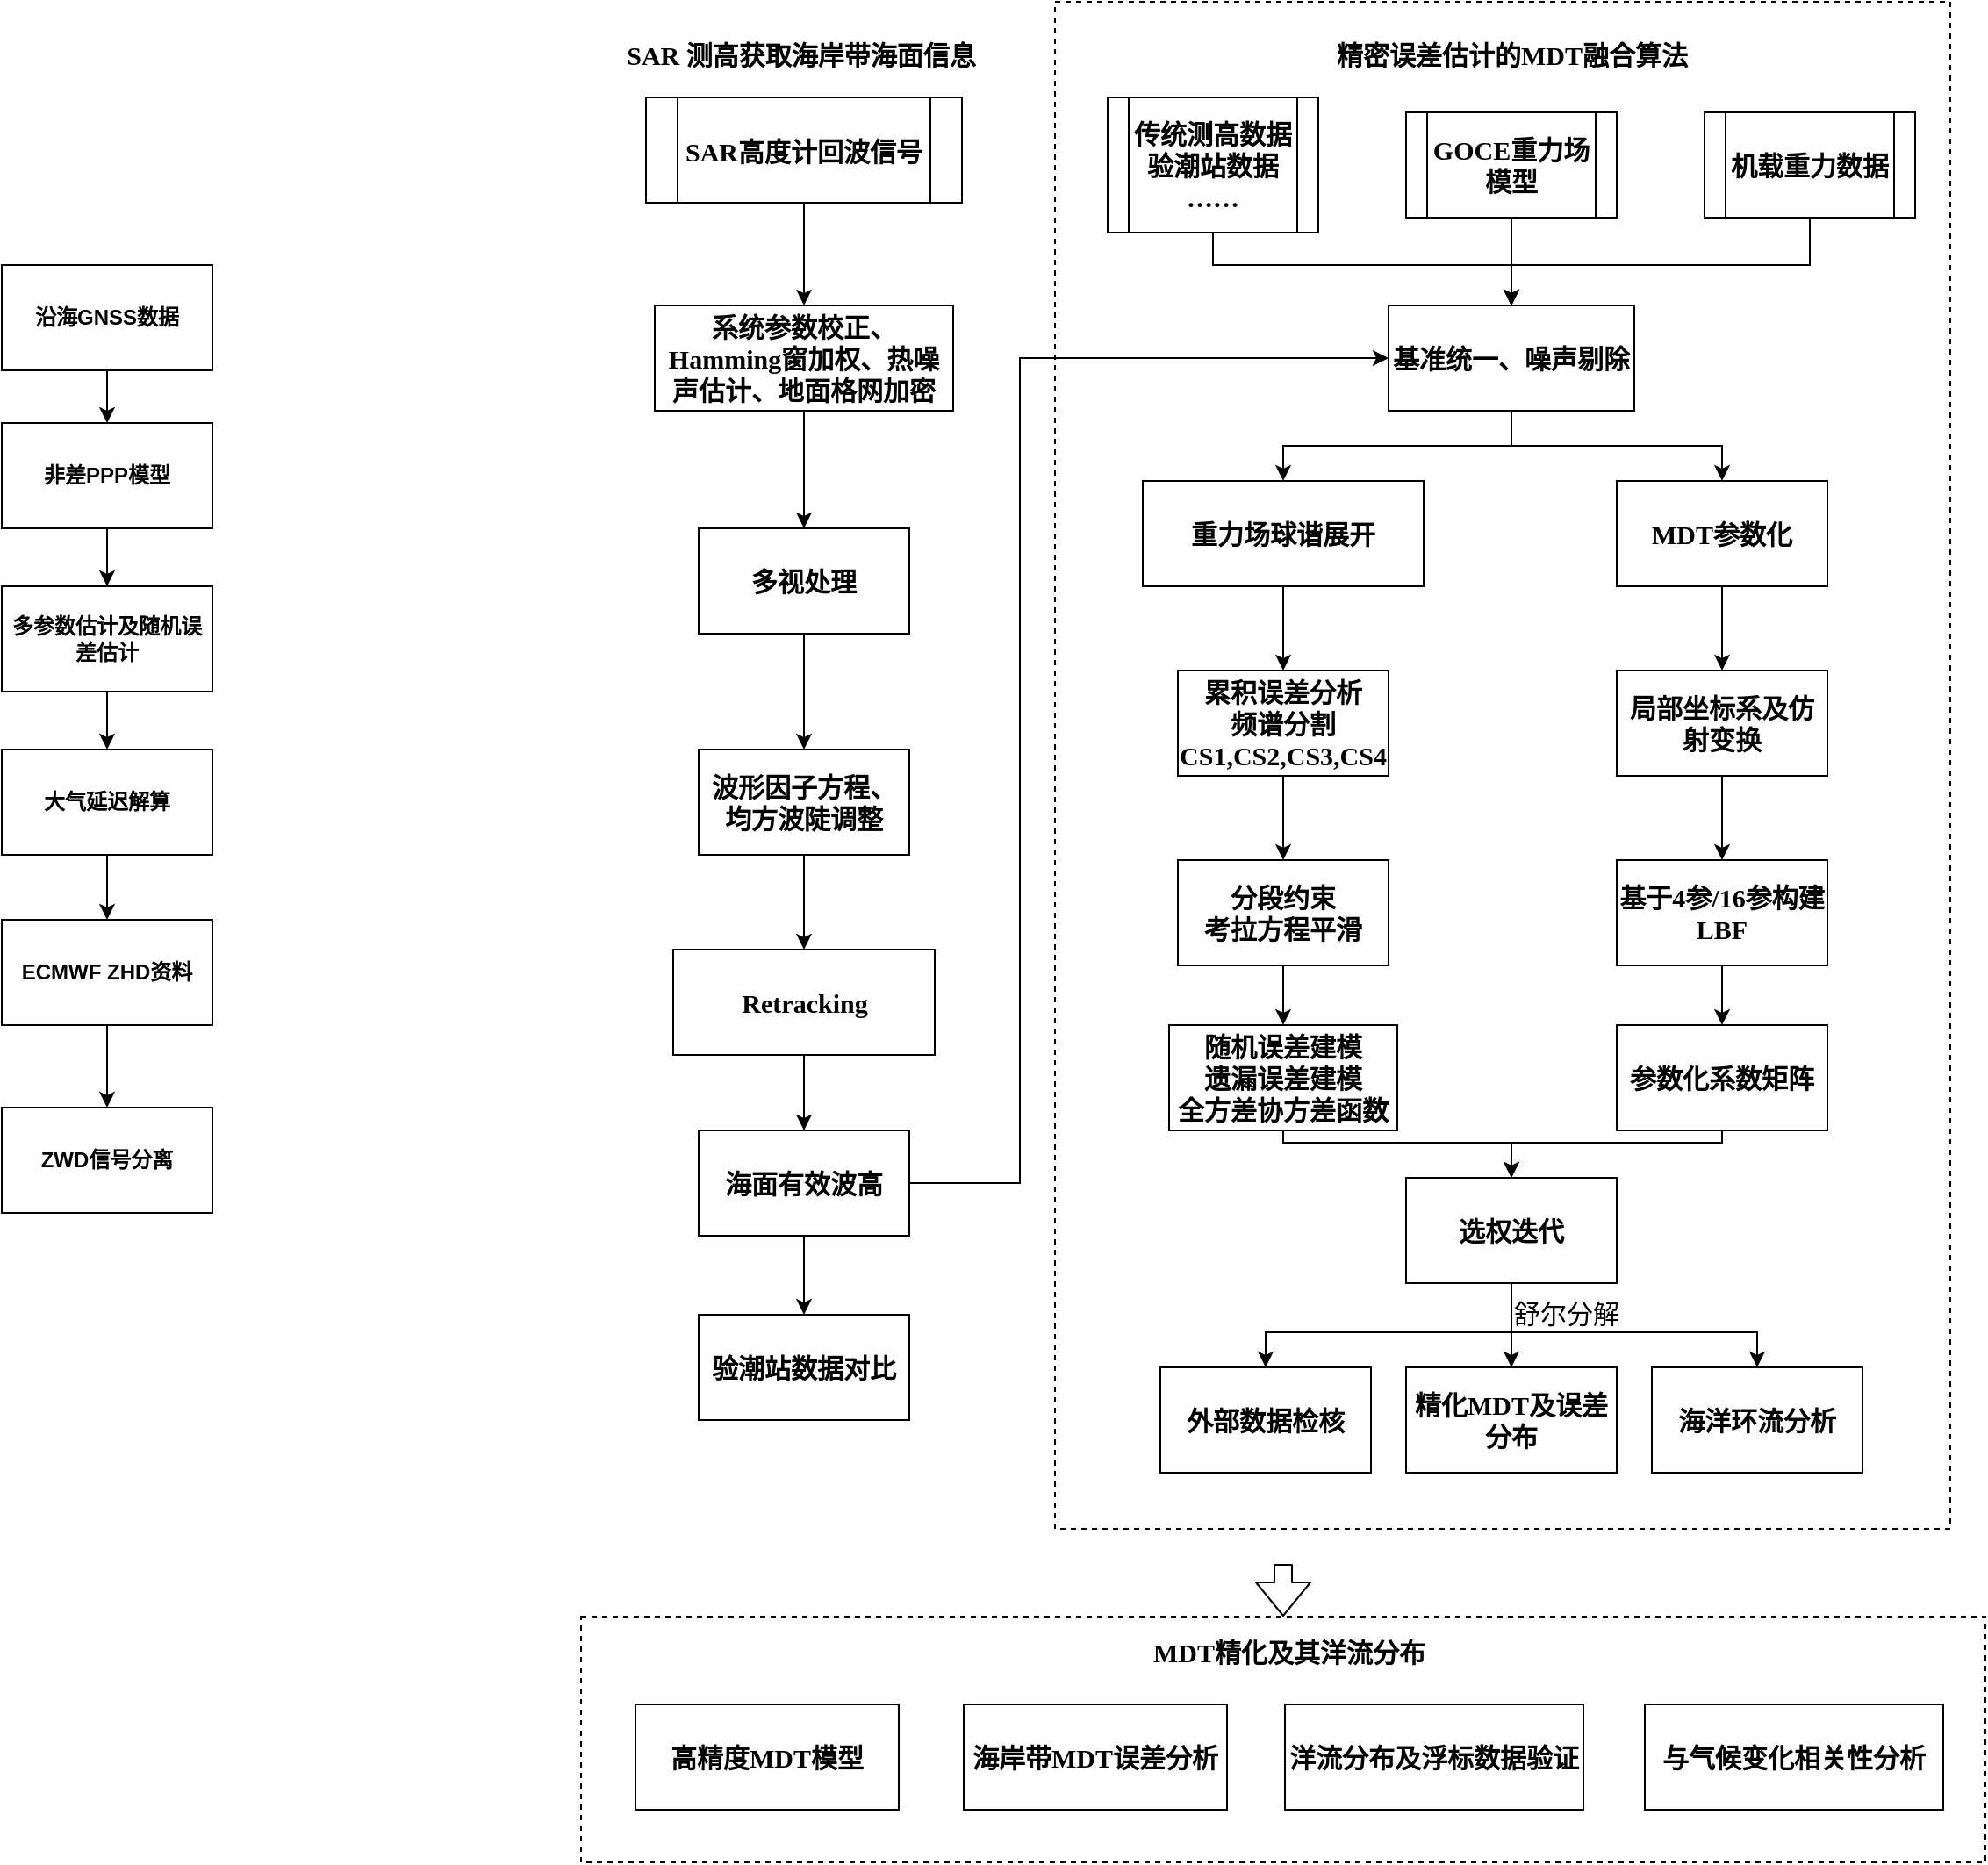 <mxfile version="14.0.1" type="github">
  <diagram id="_5CkWuqMf3LJzgiGWqKs" name="Page-1">
    <mxGraphModel dx="1792" dy="1743" grid="1" gridSize="10" guides="1" tooltips="1" connect="1" arrows="1" fold="1" page="1" pageScale="1" pageWidth="850" pageHeight="1100" math="0" shadow="0">
      <root>
        <mxCell id="0" />
        <mxCell id="1" parent="0" />
        <mxCell id="dWvvoxThUH6RWhC0IFGI-32" value="" style="rounded=0;whiteSpace=wrap;html=1;dashed=1;fontFamily=Times New Roman;fontSize=15;" parent="1" vertex="1">
          <mxGeometry x="150" y="-30" width="510" height="870" as="geometry" />
        </mxCell>
        <mxCell id="XMBS7pqL-egp5hLZ02eN-5" value="" style="edgeStyle=orthogonalEdgeStyle;rounded=0;orthogonalLoop=1;jettySize=auto;html=1;fontFamily=Times New Roman;fontStyle=1;fontSize=15;" parent="1" source="XMBS7pqL-egp5hLZ02eN-1" target="XMBS7pqL-egp5hLZ02eN-4" edge="1">
          <mxGeometry relative="1" as="geometry" />
        </mxCell>
        <mxCell id="XMBS7pqL-egp5hLZ02eN-1" value="SAR高度计回波信号" style="shape=process;whiteSpace=wrap;html=1;backgroundOutline=1;fontFamily=Times New Roman;fontStyle=1;fontSize=15;" parent="1" vertex="1">
          <mxGeometry x="-83" y="24.5" width="180" height="60" as="geometry" />
        </mxCell>
        <mxCell id="XMBS7pqL-egp5hLZ02eN-7" value="" style="edgeStyle=orthogonalEdgeStyle;rounded=0;orthogonalLoop=1;jettySize=auto;html=1;fontFamily=Times New Roman;fontStyle=1;fontSize=15;" parent="1" source="XMBS7pqL-egp5hLZ02eN-4" target="XMBS7pqL-egp5hLZ02eN-6" edge="1">
          <mxGeometry relative="1" as="geometry" />
        </mxCell>
        <mxCell id="XMBS7pqL-egp5hLZ02eN-4" value="系统参数校正、Hamming窗加权、热噪声估计、地面格网加密" style="rounded=0;whiteSpace=wrap;html=1;fontFamily=Times New Roman;fontStyle=1;fontSize=15;" parent="1" vertex="1">
          <mxGeometry x="-78" y="143" width="170" height="60" as="geometry" />
        </mxCell>
        <mxCell id="XMBS7pqL-egp5hLZ02eN-9" value="" style="edgeStyle=orthogonalEdgeStyle;rounded=0;orthogonalLoop=1;jettySize=auto;html=1;fontFamily=Times New Roman;fontStyle=1;fontSize=15;" parent="1" source="XMBS7pqL-egp5hLZ02eN-6" target="XMBS7pqL-egp5hLZ02eN-8" edge="1">
          <mxGeometry relative="1" as="geometry" />
        </mxCell>
        <mxCell id="XMBS7pqL-egp5hLZ02eN-6" value="&lt;span style=&quot;white-space: normal; font-size: 15px;&quot;&gt;多视处理&lt;/span&gt;" style="rounded=0;whiteSpace=wrap;html=1;fontFamily=Times New Roman;fontStyle=1;fontSize=15;" parent="1" vertex="1">
          <mxGeometry x="-53" y="270" width="120" height="60" as="geometry" />
        </mxCell>
        <mxCell id="XMBS7pqL-egp5hLZ02eN-11" value="" style="edgeStyle=orthogonalEdgeStyle;rounded=0;orthogonalLoop=1;jettySize=auto;html=1;fontFamily=Times New Roman;fontStyle=1;fontSize=15;" parent="1" source="XMBS7pqL-egp5hLZ02eN-8" target="XMBS7pqL-egp5hLZ02eN-10" edge="1">
          <mxGeometry relative="1" as="geometry" />
        </mxCell>
        <mxCell id="XMBS7pqL-egp5hLZ02eN-8" value="&lt;span style=&quot;white-space: normal; font-size: 15px;&quot;&gt;波形因子方程、均方波陡调整&lt;/span&gt;" style="rounded=0;whiteSpace=wrap;html=1;fontFamily=Times New Roman;fontStyle=1;fontSize=15;" parent="1" vertex="1">
          <mxGeometry x="-53" y="396" width="120" height="60" as="geometry" />
        </mxCell>
        <mxCell id="XMBS7pqL-egp5hLZ02eN-13" value="" style="edgeStyle=orthogonalEdgeStyle;rounded=0;orthogonalLoop=1;jettySize=auto;html=1;fontFamily=Times New Roman;fontStyle=1;fontSize=15;" parent="1" source="XMBS7pqL-egp5hLZ02eN-10" target="XMBS7pqL-egp5hLZ02eN-12" edge="1">
          <mxGeometry relative="1" as="geometry" />
        </mxCell>
        <mxCell id="XMBS7pqL-egp5hLZ02eN-10" value="Retracking" style="rounded=0;whiteSpace=wrap;html=1;fontFamily=Times New Roman;fontStyle=1;fontSize=15;" parent="1" vertex="1">
          <mxGeometry x="-67.5" y="510" width="149" height="60" as="geometry" />
        </mxCell>
        <mxCell id="XMBS7pqL-egp5hLZ02eN-15" value="" style="edgeStyle=orthogonalEdgeStyle;rounded=0;orthogonalLoop=1;jettySize=auto;html=1;fontFamily=Times New Roman;fontStyle=1;fontSize=15;" parent="1" source="XMBS7pqL-egp5hLZ02eN-12" target="XMBS7pqL-egp5hLZ02eN-14" edge="1">
          <mxGeometry relative="1" as="geometry" />
        </mxCell>
        <mxCell id="XMBS7pqL-egp5hLZ02eN-12" value="&lt;span style=&quot;white-space: normal; font-size: 15px;&quot;&gt;海面有效波高&lt;/span&gt;" style="rounded=0;whiteSpace=wrap;html=1;fontFamily=Times New Roman;fontStyle=1;fontSize=15;" parent="1" vertex="1">
          <mxGeometry x="-53" y="613" width="120" height="60" as="geometry" />
        </mxCell>
        <mxCell id="XMBS7pqL-egp5hLZ02eN-57" style="edgeStyle=orthogonalEdgeStyle;rounded=0;orthogonalLoop=1;jettySize=auto;html=1;exitX=1;exitY=0.5;exitDx=0;exitDy=0;fontFamily=Times New Roman;fontStyle=1;fontSize=15;entryX=0;entryY=0.5;entryDx=0;entryDy=0;" parent="1" source="XMBS7pqL-egp5hLZ02eN-12" target="XMBS7pqL-egp5hLZ02eN-34" edge="1">
          <mxGeometry relative="1" as="geometry">
            <Array as="points">
              <mxPoint x="130" y="643" />
              <mxPoint x="130" y="173" />
            </Array>
          </mxGeometry>
        </mxCell>
        <mxCell id="XMBS7pqL-egp5hLZ02eN-14" value="&lt;span style=&quot;white-space: normal; font-size: 15px;&quot;&gt;验潮站数据对比&lt;/span&gt;" style="rounded=0;whiteSpace=wrap;html=1;fontFamily=Times New Roman;fontStyle=1;fontSize=15;" parent="1" vertex="1">
          <mxGeometry x="-53" y="718" width="120" height="60" as="geometry" />
        </mxCell>
        <mxCell id="dWvvoxThUH6RWhC0IFGI-25" style="edgeStyle=orthogonalEdgeStyle;rounded=0;orthogonalLoop=1;jettySize=auto;html=1;entryX=0.5;entryY=0;entryDx=0;entryDy=0;fontFamily=Times New Roman;fontSize=15;" parent="1" source="XMBS7pqL-egp5hLZ02eN-31" target="XMBS7pqL-egp5hLZ02eN-34" edge="1">
          <mxGeometry relative="1" as="geometry" />
        </mxCell>
        <mxCell id="dWvvoxThUH6RWhC0IFGI-29" style="edgeStyle=orthogonalEdgeStyle;rounded=0;orthogonalLoop=1;jettySize=auto;html=1;fontFamily=Times New Roman;fontSize=15;exitX=0.5;exitY=1;exitDx=0;exitDy=0;" parent="1" source="XMBS7pqL-egp5hLZ02eN-30" target="XMBS7pqL-egp5hLZ02eN-34" edge="1">
          <mxGeometry relative="1" as="geometry">
            <Array as="points">
              <mxPoint x="240" y="120" />
              <mxPoint x="410" y="120" />
            </Array>
          </mxGeometry>
        </mxCell>
        <mxCell id="XMBS7pqL-egp5hLZ02eN-30" value="传统测高数据&lt;br&gt;验潮站数据&lt;br&gt;……" style="shape=process;whiteSpace=wrap;html=1;backgroundOutline=1;fontFamily=Times New Roman;fontStyle=1;fontSize=15;" parent="1" vertex="1">
          <mxGeometry x="180" y="24.5" width="120" height="77" as="geometry" />
        </mxCell>
        <mxCell id="dWvvoxThUH6RWhC0IFGI-26" style="edgeStyle=orthogonalEdgeStyle;rounded=0;orthogonalLoop=1;jettySize=auto;html=1;entryX=0.5;entryY=0;entryDx=0;entryDy=0;fontFamily=Times New Roman;fontSize=15;" parent="1" source="XMBS7pqL-egp5hLZ02eN-31" target="XMBS7pqL-egp5hLZ02eN-34" edge="1">
          <mxGeometry relative="1" as="geometry" />
        </mxCell>
        <mxCell id="XMBS7pqL-egp5hLZ02eN-36" value="" style="edgeStyle=orthogonalEdgeStyle;rounded=0;orthogonalLoop=1;jettySize=auto;html=1;fontFamily=Times New Roman;fontStyle=1;fontSize=15;" parent="1" source="XMBS7pqL-egp5hLZ02eN-34" target="XMBS7pqL-egp5hLZ02eN-35" edge="1">
          <mxGeometry relative="1" as="geometry" />
        </mxCell>
        <mxCell id="dWvvoxThUH6RWhC0IFGI-6" style="edgeStyle=orthogonalEdgeStyle;rounded=0;orthogonalLoop=1;jettySize=auto;html=1;entryX=0.5;entryY=0;entryDx=0;entryDy=0;" parent="1" source="XMBS7pqL-egp5hLZ02eN-34" target="dWvvoxThUH6RWhC0IFGI-5" edge="1">
          <mxGeometry relative="1" as="geometry" />
        </mxCell>
        <mxCell id="XMBS7pqL-egp5hLZ02eN-34" value="&lt;span style=&quot;white-space: normal; font-size: 15px;&quot;&gt;基准统一、噪声剔除&lt;/span&gt;" style="rounded=0;whiteSpace=wrap;html=1;fontFamily=Times New Roman;fontStyle=1;fontSize=15;" parent="1" vertex="1">
          <mxGeometry x="340" y="143" width="140" height="60" as="geometry" />
        </mxCell>
        <mxCell id="XMBS7pqL-egp5hLZ02eN-38" value="" style="edgeStyle=orthogonalEdgeStyle;rounded=0;orthogonalLoop=1;jettySize=auto;html=1;entryX=0.5;entryY=0;entryDx=0;entryDy=0;fontFamily=Times New Roman;fontStyle=1;fontSize=15;" parent="1" source="XMBS7pqL-egp5hLZ02eN-35" target="XMBS7pqL-egp5hLZ02eN-41" edge="1">
          <mxGeometry relative="1" as="geometry">
            <mxPoint x="320" y="339" as="targetPoint" />
          </mxGeometry>
        </mxCell>
        <mxCell id="XMBS7pqL-egp5hLZ02eN-35" value="重力场球谐展开" style="rounded=0;whiteSpace=wrap;html=1;fontFamily=Times New Roman;fontStyle=1;fontSize=15;" parent="1" vertex="1">
          <mxGeometry x="200" y="243" width="160" height="60" as="geometry" />
        </mxCell>
        <mxCell id="XMBS7pqL-egp5hLZ02eN-59" value="" style="edgeStyle=orthogonalEdgeStyle;rounded=0;orthogonalLoop=1;jettySize=auto;html=1;fontFamily=Times New Roman;fontStyle=1;fontSize=15;entryX=0.5;entryY=0;entryDx=0;entryDy=0;" parent="1" source="XMBS7pqL-egp5hLZ02eN-41" target="j7Tv1Ie19FKrfCCoHS4v-1" edge="1">
          <mxGeometry relative="1" as="geometry" />
        </mxCell>
        <mxCell id="XMBS7pqL-egp5hLZ02eN-41" value="&lt;span style=&quot;white-space: normal ; font-size: 15px&quot;&gt;累积误差分析&lt;br&gt;频谱分割&lt;br&gt;CS1,CS2,CS3,CS4&lt;br style=&quot;font-size: 15px&quot;&gt;&lt;/span&gt;" style="rounded=0;whiteSpace=wrap;html=1;fontFamily=Times New Roman;fontStyle=1;fontSize=15;" parent="1" vertex="1">
          <mxGeometry x="220" y="351" width="120" height="60" as="geometry" />
        </mxCell>
        <mxCell id="XMBS7pqL-egp5hLZ02eN-43" value="精化MDT及误差分布" style="rounded=0;whiteSpace=wrap;html=1;fontFamily=Times New Roman;fontStyle=1;fontSize=15;" parent="1" vertex="1">
          <mxGeometry x="350" y="748" width="120" height="60" as="geometry" />
        </mxCell>
        <mxCell id="XMBS7pqL-egp5hLZ02eN-47" value="海洋环流分析" style="rounded=0;whiteSpace=wrap;html=1;fontFamily=Times New Roman;fontStyle=1;fontSize=15;" parent="1" vertex="1">
          <mxGeometry x="490" y="748" width="120" height="60" as="geometry" />
        </mxCell>
        <mxCell id="XMBS7pqL-egp5hLZ02eN-45" value="&lt;span style=&quot;white-space: normal; font-size: 15px;&quot;&gt;外部数据检核&lt;/span&gt;" style="rounded=0;whiteSpace=wrap;html=1;fontFamily=Times New Roman;fontStyle=1;fontSize=15;" parent="1" vertex="1">
          <mxGeometry x="210" y="748" width="120" height="60" as="geometry" />
        </mxCell>
        <mxCell id="dWvvoxThUH6RWhC0IFGI-4" value="" style="edgeStyle=orthogonalEdgeStyle;rounded=0;orthogonalLoop=1;jettySize=auto;html=1;" parent="1" source="j7Tv1Ie19FKrfCCoHS4v-1" target="dWvvoxThUH6RWhC0IFGI-3" edge="1">
          <mxGeometry relative="1" as="geometry" />
        </mxCell>
        <mxCell id="j7Tv1Ie19FKrfCCoHS4v-1" value="&lt;b&gt;分段约束&lt;br&gt;考拉方程平滑&lt;br&gt;&lt;/b&gt;" style="rounded=0;whiteSpace=wrap;html=1;fontFamily=Times New Roman;fontSize=15;" parent="1" vertex="1">
          <mxGeometry x="220" y="459" width="120" height="60" as="geometry" />
        </mxCell>
        <mxCell id="dWvvoxThUH6RWhC0IFGI-17" value="" style="edgeStyle=orthogonalEdgeStyle;rounded=0;orthogonalLoop=1;jettySize=auto;html=1;entryX=0.5;entryY=0;entryDx=0;entryDy=0;" parent="1" source="dWvvoxThUH6RWhC0IFGI-3" target="dWvvoxThUH6RWhC0IFGI-20" edge="1">
          <mxGeometry relative="1" as="geometry">
            <mxPoint x="410" y="650" as="targetPoint" />
            <Array as="points">
              <mxPoint x="280" y="620" />
              <mxPoint x="410" y="620" />
            </Array>
          </mxGeometry>
        </mxCell>
        <mxCell id="dWvvoxThUH6RWhC0IFGI-3" value="随机误差建模&lt;br&gt;遗漏误差建模&lt;br&gt;全方差协方差函数" style="whiteSpace=wrap;html=1;rounded=0;fontFamily=Times New Roman;fontSize=15;fontStyle=1" parent="1" vertex="1">
          <mxGeometry x="215" y="553" width="130" height="60" as="geometry" />
        </mxCell>
        <mxCell id="dWvvoxThUH6RWhC0IFGI-8" value="" style="edgeStyle=orthogonalEdgeStyle;rounded=0;orthogonalLoop=1;jettySize=auto;html=1;" parent="1" source="dWvvoxThUH6RWhC0IFGI-5" target="dWvvoxThUH6RWhC0IFGI-7" edge="1">
          <mxGeometry relative="1" as="geometry" />
        </mxCell>
        <mxCell id="dWvvoxThUH6RWhC0IFGI-5" value="MDT参数化" style="rounded=0;whiteSpace=wrap;html=1;fontFamily=Times New Roman;fontStyle=1;fontSize=15;" parent="1" vertex="1">
          <mxGeometry x="470" y="243" width="120" height="60" as="geometry" />
        </mxCell>
        <mxCell id="dWvvoxThUH6RWhC0IFGI-10" value="" style="edgeStyle=orthogonalEdgeStyle;rounded=0;orthogonalLoop=1;jettySize=auto;html=1;" parent="1" source="dWvvoxThUH6RWhC0IFGI-7" target="dWvvoxThUH6RWhC0IFGI-9" edge="1">
          <mxGeometry relative="1" as="geometry" />
        </mxCell>
        <mxCell id="dWvvoxThUH6RWhC0IFGI-7" value="局部坐标系及仿射变换" style="rounded=0;whiteSpace=wrap;html=1;fontFamily=Times New Roman;fontSize=15;fontStyle=1" parent="1" vertex="1">
          <mxGeometry x="470" y="351" width="120" height="60" as="geometry" />
        </mxCell>
        <mxCell id="dWvvoxThUH6RWhC0IFGI-13" value="" style="edgeStyle=orthogonalEdgeStyle;rounded=0;orthogonalLoop=1;jettySize=auto;html=1;" parent="1" source="dWvvoxThUH6RWhC0IFGI-9" target="dWvvoxThUH6RWhC0IFGI-12" edge="1">
          <mxGeometry relative="1" as="geometry" />
        </mxCell>
        <mxCell id="dWvvoxThUH6RWhC0IFGI-9" value="基于4参/16参构建LBF" style="whiteSpace=wrap;html=1;rounded=0;fontFamily=Times New Roman;fontStyle=1;fontSize=15;" parent="1" vertex="1">
          <mxGeometry x="470" y="459" width="120" height="60" as="geometry" />
        </mxCell>
        <mxCell id="dWvvoxThUH6RWhC0IFGI-15" style="edgeStyle=orthogonalEdgeStyle;rounded=0;orthogonalLoop=1;jettySize=auto;html=1;entryX=0.5;entryY=0;entryDx=0;entryDy=0;exitX=0.5;exitY=1;exitDx=0;exitDy=0;" parent="1" source="dWvvoxThUH6RWhC0IFGI-12" target="dWvvoxThUH6RWhC0IFGI-20" edge="1">
          <mxGeometry relative="1" as="geometry">
            <mxPoint x="410" y="650" as="targetPoint" />
            <Array as="points">
              <mxPoint x="530" y="620" />
              <mxPoint x="410" y="620" />
            </Array>
          </mxGeometry>
        </mxCell>
        <mxCell id="dWvvoxThUH6RWhC0IFGI-12" value="参数化系数矩阵" style="whiteSpace=wrap;html=1;rounded=0;fontStyle=1;fontFamily=Times New Roman;fontSize=15;" parent="1" vertex="1">
          <mxGeometry x="470" y="553" width="120" height="60" as="geometry" />
        </mxCell>
        <mxCell id="dWvvoxThUH6RWhC0IFGI-22" value="" style="edgeStyle=orthogonalEdgeStyle;rounded=0;orthogonalLoop=1;jettySize=auto;html=1;" parent="1" source="dWvvoxThUH6RWhC0IFGI-20" target="XMBS7pqL-egp5hLZ02eN-43" edge="1">
          <mxGeometry relative="1" as="geometry" />
        </mxCell>
        <mxCell id="Cj0m6q7bYbMxQTCFhR2f-2" style="edgeStyle=orthogonalEdgeStyle;rounded=0;orthogonalLoop=1;jettySize=auto;html=1;" parent="1" source="dWvvoxThUH6RWhC0IFGI-20" target="XMBS7pqL-egp5hLZ02eN-45" edge="1">
          <mxGeometry relative="1" as="geometry">
            <Array as="points">
              <mxPoint x="410" y="728" />
              <mxPoint x="270" y="728" />
            </Array>
          </mxGeometry>
        </mxCell>
        <mxCell id="Cj0m6q7bYbMxQTCFhR2f-4" style="edgeStyle=orthogonalEdgeStyle;rounded=0;orthogonalLoop=1;jettySize=auto;html=1;exitX=0.5;exitY=1;exitDx=0;exitDy=0;" parent="1" source="dWvvoxThUH6RWhC0IFGI-20" target="XMBS7pqL-egp5hLZ02eN-47" edge="1">
          <mxGeometry relative="1" as="geometry">
            <Array as="points">
              <mxPoint x="410" y="728" />
              <mxPoint x="550" y="728" />
            </Array>
          </mxGeometry>
        </mxCell>
        <mxCell id="dWvvoxThUH6RWhC0IFGI-20" value="&lt;b&gt;选权迭代&lt;/b&gt;" style="whiteSpace=wrap;html=1;rounded=0;fontFamily=Times New Roman;fontSize=15;" parent="1" vertex="1">
          <mxGeometry x="350" y="640" width="120" height="60" as="geometry" />
        </mxCell>
        <mxCell id="dWvvoxThUH6RWhC0IFGI-30" style="edgeStyle=orthogonalEdgeStyle;rounded=0;orthogonalLoop=1;jettySize=auto;html=1;entryX=0.5;entryY=0;entryDx=0;entryDy=0;fontFamily=Times New Roman;fontSize=15;exitX=0.5;exitY=1;exitDx=0;exitDy=0;" parent="1" source="dWvvoxThUH6RWhC0IFGI-27" target="XMBS7pqL-egp5hLZ02eN-34" edge="1">
          <mxGeometry relative="1" as="geometry">
            <Array as="points">
              <mxPoint x="580" y="120" />
              <mxPoint x="410" y="120" />
            </Array>
          </mxGeometry>
        </mxCell>
        <mxCell id="dWvvoxThUH6RWhC0IFGI-27" value="&lt;span style=&quot;white-space: normal ; font-size: 15px&quot;&gt;机载重力数据&lt;/span&gt;" style="shape=process;whiteSpace=wrap;html=1;backgroundOutline=1;fontFamily=Times New Roman;fontSize=15;fontColor=#000000;align=center;strokeColor=#000000;fillColor=#ffffff;fontStyle=1" parent="1" vertex="1">
          <mxGeometry x="520" y="33" width="120" height="60" as="geometry" />
        </mxCell>
        <mxCell id="XMBS7pqL-egp5hLZ02eN-31" value="&lt;span style=&quot;white-space: normal ; font-size: 15px&quot;&gt;GOCE重力场模型&lt;/span&gt;" style="shape=process;whiteSpace=wrap;html=1;backgroundOutline=1;fontFamily=Times New Roman;fontSize=15;fontColor=#000000;align=center;strokeColor=#000000;fillColor=#ffffff;fontStyle=1" parent="1" vertex="1">
          <mxGeometry x="350" y="33" width="120" height="60" as="geometry" />
        </mxCell>
        <mxCell id="dWvvoxThUH6RWhC0IFGI-34" value="SAR 测高获取海岸带海面信息" style="text;html=1;strokeColor=none;fillColor=none;align=center;verticalAlign=middle;whiteSpace=wrap;rounded=0;dashed=1;fontFamily=Times New Roman;fontSize=15;fontStyle=1" parent="1" vertex="1">
          <mxGeometry x="-96.5" y="-10" width="203" height="20" as="geometry" />
        </mxCell>
        <mxCell id="Cj0m6q7bYbMxQTCFhR2f-1" value="精密误差估计的MDT融合算法" style="text;html=1;strokeColor=none;fillColor=none;align=center;verticalAlign=middle;whiteSpace=wrap;rounded=0;dashed=1;fontFamily=Times New Roman;fontSize=15;fontStyle=1" parent="1" vertex="1">
          <mxGeometry x="308.5" y="-10" width="203" height="20" as="geometry" />
        </mxCell>
        <mxCell id="Cj0m6q7bYbMxQTCFhR2f-6" value="" style="rounded=0;whiteSpace=wrap;html=1;dashed=1;" parent="1" vertex="1">
          <mxGeometry x="-120" y="890" width="800" height="140" as="geometry" />
        </mxCell>
        <mxCell id="Cj0m6q7bYbMxQTCFhR2f-7" value="" style="shape=flexArrow;endArrow=classic;html=1;entryX=0.5;entryY=0;entryDx=0;entryDy=0;exitX=0.5;exitY=1;exitDx=0;exitDy=0;" parent="1" target="Cj0m6q7bYbMxQTCFhR2f-6" edge="1">
          <mxGeometry width="50" height="50" relative="1" as="geometry">
            <mxPoint x="280" y="860" as="sourcePoint" />
            <mxPoint x="280" y="850" as="targetPoint" />
          </mxGeometry>
        </mxCell>
        <mxCell id="Cj0m6q7bYbMxQTCFhR2f-9" value="海岸带MDT误差分析" style="rounded=0;whiteSpace=wrap;html=1;fontFamily=Times New Roman;fontSize=15;fontStyle=1" parent="1" vertex="1">
          <mxGeometry x="98" y="940" width="150" height="60" as="geometry" />
        </mxCell>
        <mxCell id="Cj0m6q7bYbMxQTCFhR2f-10" value="MDT精化及其洋流分布" style="text;html=1;strokeColor=none;fillColor=none;align=center;verticalAlign=middle;whiteSpace=wrap;rounded=0;dashed=1;fontFamily=Times New Roman;fontSize=15;fontStyle=1" parent="1" vertex="1">
          <mxGeometry x="182" y="900" width="203" height="20" as="geometry" />
        </mxCell>
        <mxCell id="Cj0m6q7bYbMxQTCFhR2f-11" value="洋流分布及浮标数据验证" style="rounded=0;whiteSpace=wrap;html=1;fontFamily=Times New Roman;fontSize=15;fontStyle=1" parent="1" vertex="1">
          <mxGeometry x="281" y="940" width="170" height="60" as="geometry" />
        </mxCell>
        <mxCell id="Cj0m6q7bYbMxQTCFhR2f-12" value="与气候变化相关性分析" style="rounded=0;whiteSpace=wrap;html=1;fontFamily=Times New Roman;fontSize=15;fontStyle=1" parent="1" vertex="1">
          <mxGeometry x="486" y="940" width="170" height="60" as="geometry" />
        </mxCell>
        <mxCell id="Cj0m6q7bYbMxQTCFhR2f-13" value="高精度MDT模型" style="rounded=0;whiteSpace=wrap;html=1;fontFamily=Times New Roman;fontSize=15;fontStyle=1" parent="1" vertex="1">
          <mxGeometry x="-89" y="940" width="150" height="60" as="geometry" />
        </mxCell>
        <mxCell id="dWvvoxThUH6RWhC0IFGI-24" value="舒尔分解" style="text;html=1;align=center;verticalAlign=middle;resizable=0;points=[];autosize=1;fontFamily=Times New Roman;fontSize=15;" parent="1" vertex="1">
          <mxGeometry x="401" y="707" width="80" height="20" as="geometry" />
        </mxCell>
        <mxCell id="6kosBuYBAHHBIYMWBs_G-4" value="" style="edgeStyle=orthogonalEdgeStyle;rounded=0;orthogonalLoop=1;jettySize=auto;html=1;" edge="1" parent="1" source="6kosBuYBAHHBIYMWBs_G-2" target="6kosBuYBAHHBIYMWBs_G-3">
          <mxGeometry relative="1" as="geometry" />
        </mxCell>
        <mxCell id="6kosBuYBAHHBIYMWBs_G-2" value="&lt;b&gt;沿海GNSS数据&lt;/b&gt;" style="rounded=0;whiteSpace=wrap;html=1;" vertex="1" parent="1">
          <mxGeometry x="-450" y="120" width="120" height="60" as="geometry" />
        </mxCell>
        <mxCell id="6kosBuYBAHHBIYMWBs_G-6" value="" style="edgeStyle=orthogonalEdgeStyle;rounded=0;orthogonalLoop=1;jettySize=auto;html=1;" edge="1" parent="1" source="6kosBuYBAHHBIYMWBs_G-3" target="6kosBuYBAHHBIYMWBs_G-5">
          <mxGeometry relative="1" as="geometry" />
        </mxCell>
        <mxCell id="6kosBuYBAHHBIYMWBs_G-3" value="&lt;b&gt;非差PPP模型&lt;/b&gt;" style="rounded=0;whiteSpace=wrap;html=1;" vertex="1" parent="1">
          <mxGeometry x="-450" y="210" width="120" height="60" as="geometry" />
        </mxCell>
        <mxCell id="6kosBuYBAHHBIYMWBs_G-8" value="" style="edgeStyle=orthogonalEdgeStyle;rounded=0;orthogonalLoop=1;jettySize=auto;html=1;" edge="1" parent="1" source="6kosBuYBAHHBIYMWBs_G-5" target="6kosBuYBAHHBIYMWBs_G-7">
          <mxGeometry relative="1" as="geometry" />
        </mxCell>
        <mxCell id="6kosBuYBAHHBIYMWBs_G-5" value="&lt;b&gt;多参数估计及随机误差估计&lt;br&gt;&lt;/b&gt;" style="rounded=0;whiteSpace=wrap;html=1;" vertex="1" parent="1">
          <mxGeometry x="-450" y="303" width="120" height="60" as="geometry" />
        </mxCell>
        <mxCell id="6kosBuYBAHHBIYMWBs_G-10" value="" style="edgeStyle=orthogonalEdgeStyle;rounded=0;orthogonalLoop=1;jettySize=auto;html=1;" edge="1" parent="1" source="6kosBuYBAHHBIYMWBs_G-7" target="6kosBuYBAHHBIYMWBs_G-9">
          <mxGeometry relative="1" as="geometry" />
        </mxCell>
        <mxCell id="6kosBuYBAHHBIYMWBs_G-7" value="&lt;b&gt;大气延迟解算&lt;br&gt;&lt;/b&gt;" style="rounded=0;whiteSpace=wrap;html=1;" vertex="1" parent="1">
          <mxGeometry x="-450" y="396" width="120" height="60" as="geometry" />
        </mxCell>
        <mxCell id="6kosBuYBAHHBIYMWBs_G-12" value="" style="edgeStyle=orthogonalEdgeStyle;rounded=0;orthogonalLoop=1;jettySize=auto;html=1;" edge="1" parent="1" source="6kosBuYBAHHBIYMWBs_G-9" target="6kosBuYBAHHBIYMWBs_G-11">
          <mxGeometry relative="1" as="geometry" />
        </mxCell>
        <mxCell id="6kosBuYBAHHBIYMWBs_G-9" value="&lt;b&gt;ECMWF ZHD资料&lt;br&gt;&lt;/b&gt;" style="rounded=0;whiteSpace=wrap;html=1;" vertex="1" parent="1">
          <mxGeometry x="-450" y="493" width="120" height="60" as="geometry" />
        </mxCell>
        <mxCell id="6kosBuYBAHHBIYMWBs_G-11" value="&lt;b&gt;ZWD信号分离&lt;br&gt;&lt;/b&gt;" style="rounded=0;whiteSpace=wrap;html=1;" vertex="1" parent="1">
          <mxGeometry x="-450" y="600" width="120" height="60" as="geometry" />
        </mxCell>
      </root>
    </mxGraphModel>
  </diagram>
</mxfile>
